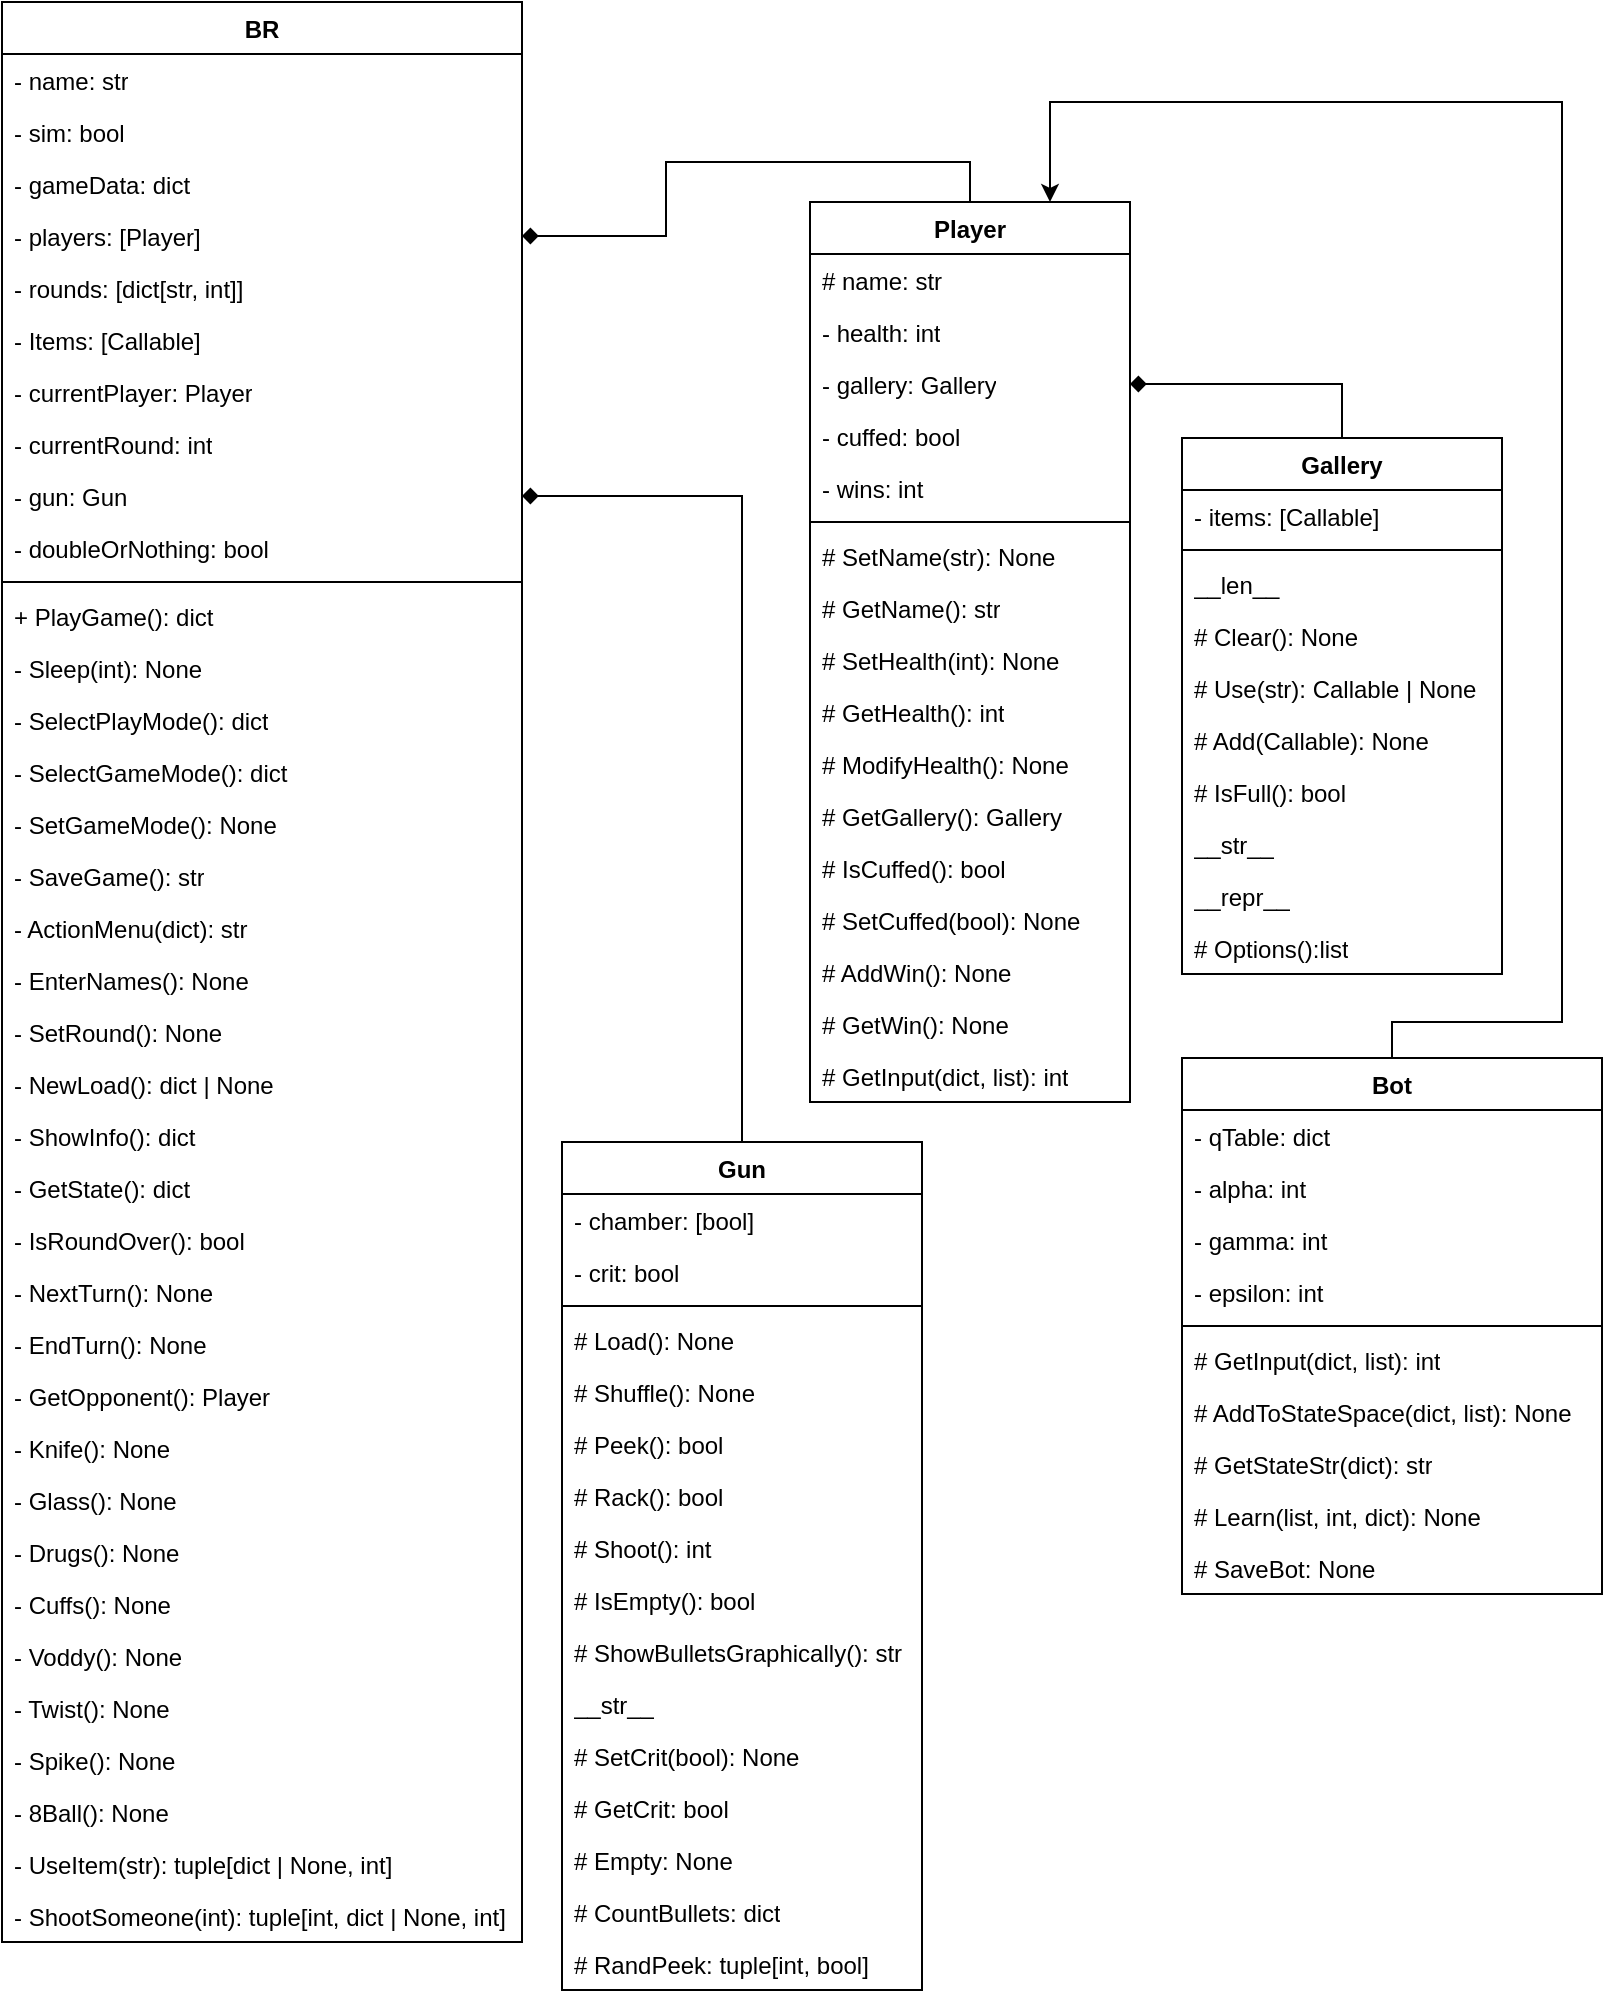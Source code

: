 <mxfile version="24.2.1" type="device">
  <diagram name="Page-1" id="vFmoDZBEKyAavdOSo_Eb">
    <mxGraphModel dx="580" dy="490" grid="1" gridSize="10" guides="1" tooltips="1" connect="1" arrows="1" fold="1" page="1" pageScale="1" pageWidth="827" pageHeight="1169" math="0" shadow="0">
      <root>
        <mxCell id="0" />
        <mxCell id="1" parent="0" />
        <mxCell id="H9SnRW4c3Upq8VRvOPKu-1" value="BR" style="swimlane;fontStyle=1;align=center;verticalAlign=top;childLayout=stackLayout;horizontal=1;startSize=26;horizontalStack=0;resizeParent=1;resizeParentMax=0;resizeLast=0;collapsible=1;marginBottom=0;whiteSpace=wrap;html=1;" parent="1" vertex="1">
          <mxGeometry x="10" y="110" width="260" height="970" as="geometry">
            <mxRectangle x="90" y="150" width="60" height="30" as="alternateBounds" />
          </mxGeometry>
        </mxCell>
        <mxCell id="eFTFK-ehcUdB1LsyZW5m-9" value="- name: str" style="text;strokeColor=none;fillColor=none;align=left;verticalAlign=top;spacingLeft=4;spacingRight=4;overflow=hidden;rotatable=0;points=[[0,0.5],[1,0.5]];portConstraint=eastwest;whiteSpace=wrap;html=1;" parent="H9SnRW4c3Upq8VRvOPKu-1" vertex="1">
          <mxGeometry y="26" width="260" height="26" as="geometry" />
        </mxCell>
        <mxCell id="eFTFK-ehcUdB1LsyZW5m-8" value="- sim: bool" style="text;strokeColor=none;fillColor=none;align=left;verticalAlign=top;spacingLeft=4;spacingRight=4;overflow=hidden;rotatable=0;points=[[0,0.5],[1,0.5]];portConstraint=eastwest;whiteSpace=wrap;html=1;" parent="H9SnRW4c3Upq8VRvOPKu-1" vertex="1">
          <mxGeometry y="52" width="260" height="26" as="geometry" />
        </mxCell>
        <mxCell id="eFTFK-ehcUdB1LsyZW5m-10" value="&lt;div&gt;- gameData: dict&lt;/div&gt;" style="text;strokeColor=none;fillColor=none;align=left;verticalAlign=top;spacingLeft=4;spacingRight=4;overflow=hidden;rotatable=0;points=[[0,0.5],[1,0.5]];portConstraint=eastwest;whiteSpace=wrap;html=1;" parent="H9SnRW4c3Upq8VRvOPKu-1" vertex="1">
          <mxGeometry y="78" width="260" height="26" as="geometry" />
        </mxCell>
        <mxCell id="H9SnRW4c3Upq8VRvOPKu-2" value="- players: [Player]" style="text;strokeColor=none;fillColor=none;align=left;verticalAlign=top;spacingLeft=4;spacingRight=4;overflow=hidden;rotatable=0;points=[[0,0.5],[1,0.5]];portConstraint=eastwest;whiteSpace=wrap;html=1;" parent="H9SnRW4c3Upq8VRvOPKu-1" vertex="1">
          <mxGeometry y="104" width="260" height="26" as="geometry" />
        </mxCell>
        <mxCell id="H9SnRW4c3Upq8VRvOPKu-5" value="- rounds: [dict[str, int]]" style="text;strokeColor=none;fillColor=none;align=left;verticalAlign=top;spacingLeft=4;spacingRight=4;overflow=hidden;rotatable=0;points=[[0,0.5],[1,0.5]];portConstraint=eastwest;whiteSpace=wrap;html=1;" parent="H9SnRW4c3Upq8VRvOPKu-1" vertex="1">
          <mxGeometry y="130" width="260" height="26" as="geometry" />
        </mxCell>
        <mxCell id="H9SnRW4c3Upq8VRvOPKu-6" value="- Items: [Callable]" style="text;strokeColor=none;fillColor=none;align=left;verticalAlign=top;spacingLeft=4;spacingRight=4;overflow=hidden;rotatable=0;points=[[0,0.5],[1,0.5]];portConstraint=eastwest;whiteSpace=wrap;html=1;" parent="H9SnRW4c3Upq8VRvOPKu-1" vertex="1">
          <mxGeometry y="156" width="260" height="26" as="geometry" />
        </mxCell>
        <mxCell id="H9SnRW4c3Upq8VRvOPKu-7" value="- currentPlayer: Player" style="text;strokeColor=none;fillColor=none;align=left;verticalAlign=top;spacingLeft=4;spacingRight=4;overflow=hidden;rotatable=0;points=[[0,0.5],[1,0.5]];portConstraint=eastwest;whiteSpace=wrap;html=1;" parent="H9SnRW4c3Upq8VRvOPKu-1" vertex="1">
          <mxGeometry y="182" width="260" height="26" as="geometry" />
        </mxCell>
        <mxCell id="H9SnRW4c3Upq8VRvOPKu-8" value="- currentRound: int" style="text;strokeColor=none;fillColor=none;align=left;verticalAlign=top;spacingLeft=4;spacingRight=4;overflow=hidden;rotatable=0;points=[[0,0.5],[1,0.5]];portConstraint=eastwest;whiteSpace=wrap;html=1;" parent="H9SnRW4c3Upq8VRvOPKu-1" vertex="1">
          <mxGeometry y="208" width="260" height="26" as="geometry" />
        </mxCell>
        <mxCell id="H9SnRW4c3Upq8VRvOPKu-24" value="- gun: Gun" style="text;strokeColor=none;fillColor=none;align=left;verticalAlign=top;spacingLeft=4;spacingRight=4;overflow=hidden;rotatable=0;points=[[0,0.5],[1,0.5]];portConstraint=eastwest;whiteSpace=wrap;html=1;" parent="H9SnRW4c3Upq8VRvOPKu-1" vertex="1">
          <mxGeometry y="234" width="260" height="26" as="geometry" />
        </mxCell>
        <mxCell id="mQyLiGfO_H3nHgaukquF-1" value="- doubleOrNothing: bool" style="text;strokeColor=none;fillColor=none;align=left;verticalAlign=top;spacingLeft=4;spacingRight=4;overflow=hidden;rotatable=0;points=[[0,0.5],[1,0.5]];portConstraint=eastwest;whiteSpace=wrap;html=1;" parent="H9SnRW4c3Upq8VRvOPKu-1" vertex="1">
          <mxGeometry y="260" width="260" height="26" as="geometry" />
        </mxCell>
        <mxCell id="H9SnRW4c3Upq8VRvOPKu-3" value="" style="line;strokeWidth=1;fillColor=none;align=left;verticalAlign=middle;spacingTop=-1;spacingLeft=3;spacingRight=3;rotatable=0;labelPosition=right;points=[];portConstraint=eastwest;strokeColor=inherit;" parent="H9SnRW4c3Upq8VRvOPKu-1" vertex="1">
          <mxGeometry y="286" width="260" height="8" as="geometry" />
        </mxCell>
        <mxCell id="H9SnRW4c3Upq8VRvOPKu-4" value="+ PlayGame(): dict" style="text;strokeColor=none;fillColor=none;align=left;verticalAlign=top;spacingLeft=4;spacingRight=4;overflow=hidden;rotatable=0;points=[[0,0.5],[1,0.5]];portConstraint=eastwest;whiteSpace=wrap;html=1;" parent="H9SnRW4c3Upq8VRvOPKu-1" vertex="1">
          <mxGeometry y="294" width="260" height="26" as="geometry" />
        </mxCell>
        <mxCell id="eFTFK-ehcUdB1LsyZW5m-52" value="- Sleep(int): None" style="text;strokeColor=none;fillColor=none;align=left;verticalAlign=top;spacingLeft=4;spacingRight=4;overflow=hidden;rotatable=0;points=[[0,0.5],[1,0.5]];portConstraint=eastwest;whiteSpace=wrap;html=1;" parent="H9SnRW4c3Upq8VRvOPKu-1" vertex="1">
          <mxGeometry y="320" width="260" height="26" as="geometry" />
        </mxCell>
        <mxCell id="eFTFK-ehcUdB1LsyZW5m-41" value="- SelectPlayMode(): dict" style="text;strokeColor=none;fillColor=none;align=left;verticalAlign=top;spacingLeft=4;spacingRight=4;overflow=hidden;rotatable=0;points=[[0,0.5],[1,0.5]];portConstraint=eastwest;whiteSpace=wrap;html=1;" parent="H9SnRW4c3Upq8VRvOPKu-1" vertex="1">
          <mxGeometry y="346" width="260" height="26" as="geometry" />
        </mxCell>
        <mxCell id="GTgKv-IojsXoHlCMA9Nf-1" value="- SelectGameMode(): dict" style="text;strokeColor=none;fillColor=none;align=left;verticalAlign=top;spacingLeft=4;spacingRight=4;overflow=hidden;rotatable=0;points=[[0,0.5],[1,0.5]];portConstraint=eastwest;whiteSpace=wrap;html=1;" vertex="1" parent="H9SnRW4c3Upq8VRvOPKu-1">
          <mxGeometry y="372" width="260" height="26" as="geometry" />
        </mxCell>
        <mxCell id="GTgKv-IojsXoHlCMA9Nf-2" value="- SetGameMode(): None" style="text;strokeColor=none;fillColor=none;align=left;verticalAlign=top;spacingLeft=4;spacingRight=4;overflow=hidden;rotatable=0;points=[[0,0.5],[1,0.5]];portConstraint=eastwest;whiteSpace=wrap;html=1;" vertex="1" parent="H9SnRW4c3Upq8VRvOPKu-1">
          <mxGeometry y="398" width="260" height="26" as="geometry" />
        </mxCell>
        <mxCell id="eFTFK-ehcUdB1LsyZW5m-11" value="- SaveGame(): str" style="text;strokeColor=none;fillColor=none;align=left;verticalAlign=top;spacingLeft=4;spacingRight=4;overflow=hidden;rotatable=0;points=[[0,0.5],[1,0.5]];portConstraint=eastwest;whiteSpace=wrap;html=1;" parent="H9SnRW4c3Upq8VRvOPKu-1" vertex="1">
          <mxGeometry y="424" width="260" height="26" as="geometry" />
        </mxCell>
        <mxCell id="mQyLiGfO_H3nHgaukquF-2" value="- ActionMenu(dict): str" style="text;strokeColor=none;fillColor=none;align=left;verticalAlign=top;spacingLeft=4;spacingRight=4;overflow=hidden;rotatable=0;points=[[0,0.5],[1,0.5]];portConstraint=eastwest;whiteSpace=wrap;html=1;" parent="H9SnRW4c3Upq8VRvOPKu-1" vertex="1">
          <mxGeometry y="450" width="260" height="26" as="geometry" />
        </mxCell>
        <mxCell id="eFTFK-ehcUdB1LsyZW5m-12" value="- EnterNames(): None" style="text;strokeColor=none;fillColor=none;align=left;verticalAlign=top;spacingLeft=4;spacingRight=4;overflow=hidden;rotatable=0;points=[[0,0.5],[1,0.5]];portConstraint=eastwest;whiteSpace=wrap;html=1;" parent="H9SnRW4c3Upq8VRvOPKu-1" vertex="1">
          <mxGeometry y="476" width="260" height="26" as="geometry" />
        </mxCell>
        <mxCell id="H9SnRW4c3Upq8VRvOPKu-18" value="- SetRound(): None" style="text;strokeColor=none;fillColor=none;align=left;verticalAlign=top;spacingLeft=4;spacingRight=4;overflow=hidden;rotatable=0;points=[[0,0.5],[1,0.5]];portConstraint=eastwest;whiteSpace=wrap;html=1;" parent="H9SnRW4c3Upq8VRvOPKu-1" vertex="1">
          <mxGeometry y="502" width="260" height="26" as="geometry" />
        </mxCell>
        <mxCell id="eFTFK-ehcUdB1LsyZW5m-1" value="- NewLoad(): dict | None" style="text;strokeColor=none;fillColor=none;align=left;verticalAlign=top;spacingLeft=4;spacingRight=4;overflow=hidden;rotatable=0;points=[[0,0.5],[1,0.5]];portConstraint=eastwest;whiteSpace=wrap;html=1;" parent="H9SnRW4c3Upq8VRvOPKu-1" vertex="1">
          <mxGeometry y="528" width="260" height="26" as="geometry" />
        </mxCell>
        <mxCell id="H9SnRW4c3Upq8VRvOPKu-19" value="- ShowInfo(): dict" style="text;strokeColor=none;fillColor=none;align=left;verticalAlign=top;spacingLeft=4;spacingRight=4;overflow=hidden;rotatable=0;points=[[0,0.5],[1,0.5]];portConstraint=eastwest;whiteSpace=wrap;html=1;" parent="H9SnRW4c3Upq8VRvOPKu-1" vertex="1">
          <mxGeometry y="554" width="260" height="26" as="geometry" />
        </mxCell>
        <mxCell id="eFTFK-ehcUdB1LsyZW5m-43" value="- GetState(): dict" style="text;strokeColor=none;fillColor=none;align=left;verticalAlign=top;spacingLeft=4;spacingRight=4;overflow=hidden;rotatable=0;points=[[0,0.5],[1,0.5]];portConstraint=eastwest;whiteSpace=wrap;html=1;" parent="H9SnRW4c3Upq8VRvOPKu-1" vertex="1">
          <mxGeometry y="580" width="260" height="26" as="geometry" />
        </mxCell>
        <mxCell id="mQyLiGfO_H3nHgaukquF-4" value="- IsRoundOver(): bool" style="text;strokeColor=none;fillColor=none;align=left;verticalAlign=top;spacingLeft=4;spacingRight=4;overflow=hidden;rotatable=0;points=[[0,0.5],[1,0.5]];portConstraint=eastwest;whiteSpace=wrap;html=1;" parent="H9SnRW4c3Upq8VRvOPKu-1" vertex="1">
          <mxGeometry y="606" width="260" height="26" as="geometry" />
        </mxCell>
        <mxCell id="mQyLiGfO_H3nHgaukquF-5" value="- NextTurn(): None" style="text;strokeColor=none;fillColor=none;align=left;verticalAlign=top;spacingLeft=4;spacingRight=4;overflow=hidden;rotatable=0;points=[[0,0.5],[1,0.5]];portConstraint=eastwest;whiteSpace=wrap;html=1;" parent="H9SnRW4c3Upq8VRvOPKu-1" vertex="1">
          <mxGeometry y="632" width="260" height="26" as="geometry" />
        </mxCell>
        <mxCell id="mQyLiGfO_H3nHgaukquF-6" value="- EndTurn(): None" style="text;strokeColor=none;fillColor=none;align=left;verticalAlign=top;spacingLeft=4;spacingRight=4;overflow=hidden;rotatable=0;points=[[0,0.5],[1,0.5]];portConstraint=eastwest;whiteSpace=wrap;html=1;" parent="H9SnRW4c3Upq8VRvOPKu-1" vertex="1">
          <mxGeometry y="658" width="260" height="26" as="geometry" />
        </mxCell>
        <mxCell id="eFTFK-ehcUdB1LsyZW5m-2" value="- GetOpponent(): Player" style="text;strokeColor=none;fillColor=none;align=left;verticalAlign=top;spacingLeft=4;spacingRight=4;overflow=hidden;rotatable=0;points=[[0,0.5],[1,0.5]];portConstraint=eastwest;whiteSpace=wrap;html=1;" parent="H9SnRW4c3Upq8VRvOPKu-1" vertex="1">
          <mxGeometry y="684" width="260" height="26" as="geometry" />
        </mxCell>
        <mxCell id="H9SnRW4c3Upq8VRvOPKu-29" value="- Knife(): None" style="text;strokeColor=none;fillColor=none;align=left;verticalAlign=top;spacingLeft=4;spacingRight=4;overflow=hidden;rotatable=0;points=[[0,0.5],[1,0.5]];portConstraint=eastwest;whiteSpace=wrap;html=1;" parent="H9SnRW4c3Upq8VRvOPKu-1" vertex="1">
          <mxGeometry y="710" width="260" height="26" as="geometry" />
        </mxCell>
        <mxCell id="H9SnRW4c3Upq8VRvOPKu-33" value="- Glass(): None" style="text;strokeColor=none;fillColor=none;align=left;verticalAlign=top;spacingLeft=4;spacingRight=4;overflow=hidden;rotatable=0;points=[[0,0.5],[1,0.5]];portConstraint=eastwest;whiteSpace=wrap;html=1;" parent="H9SnRW4c3Upq8VRvOPKu-1" vertex="1">
          <mxGeometry y="736" width="260" height="26" as="geometry" />
        </mxCell>
        <mxCell id="H9SnRW4c3Upq8VRvOPKu-34" value="- Drugs(): None" style="text;strokeColor=none;fillColor=none;align=left;verticalAlign=top;spacingLeft=4;spacingRight=4;overflow=hidden;rotatable=0;points=[[0,0.5],[1,0.5]];portConstraint=eastwest;whiteSpace=wrap;html=1;" parent="H9SnRW4c3Upq8VRvOPKu-1" vertex="1">
          <mxGeometry y="762" width="260" height="26" as="geometry" />
        </mxCell>
        <mxCell id="H9SnRW4c3Upq8VRvOPKu-35" value="- Cuffs(): None" style="text;strokeColor=none;fillColor=none;align=left;verticalAlign=top;spacingLeft=4;spacingRight=4;overflow=hidden;rotatable=0;points=[[0,0.5],[1,0.5]];portConstraint=eastwest;whiteSpace=wrap;html=1;" parent="H9SnRW4c3Upq8VRvOPKu-1" vertex="1">
          <mxGeometry y="788" width="260" height="26" as="geometry" />
        </mxCell>
        <mxCell id="eFTFK-ehcUdB1LsyZW5m-14" value="- Voddy(): None" style="text;strokeColor=none;fillColor=none;align=left;verticalAlign=top;spacingLeft=4;spacingRight=4;overflow=hidden;rotatable=0;points=[[0,0.5],[1,0.5]];portConstraint=eastwest;whiteSpace=wrap;html=1;" parent="H9SnRW4c3Upq8VRvOPKu-1" vertex="1">
          <mxGeometry y="814" width="260" height="26" as="geometry" />
        </mxCell>
        <mxCell id="GTgKv-IojsXoHlCMA9Nf-3" value="- Twist(): None" style="text;strokeColor=none;fillColor=none;align=left;verticalAlign=top;spacingLeft=4;spacingRight=4;overflow=hidden;rotatable=0;points=[[0,0.5],[1,0.5]];portConstraint=eastwest;whiteSpace=wrap;html=1;" vertex="1" parent="H9SnRW4c3Upq8VRvOPKu-1">
          <mxGeometry y="840" width="260" height="26" as="geometry" />
        </mxCell>
        <mxCell id="GTgKv-IojsXoHlCMA9Nf-4" value="- Spike(): None" style="text;strokeColor=none;fillColor=none;align=left;verticalAlign=top;spacingLeft=4;spacingRight=4;overflow=hidden;rotatable=0;points=[[0,0.5],[1,0.5]];portConstraint=eastwest;whiteSpace=wrap;html=1;" vertex="1" parent="H9SnRW4c3Upq8VRvOPKu-1">
          <mxGeometry y="866" width="260" height="26" as="geometry" />
        </mxCell>
        <mxCell id="GTgKv-IojsXoHlCMA9Nf-5" value="- 8Ball(): None" style="text;strokeColor=none;fillColor=none;align=left;verticalAlign=top;spacingLeft=4;spacingRight=4;overflow=hidden;rotatable=0;points=[[0,0.5],[1,0.5]];portConstraint=eastwest;whiteSpace=wrap;html=1;" vertex="1" parent="H9SnRW4c3Upq8VRvOPKu-1">
          <mxGeometry y="892" width="260" height="26" as="geometry" />
        </mxCell>
        <mxCell id="eFTFK-ehcUdB1LsyZW5m-13" value="- UseItem(str): tuple[dict | None, int]" style="text;strokeColor=none;fillColor=none;align=left;verticalAlign=top;spacingLeft=4;spacingRight=4;overflow=hidden;rotatable=0;points=[[0,0.5],[1,0.5]];portConstraint=eastwest;whiteSpace=wrap;html=1;" parent="H9SnRW4c3Upq8VRvOPKu-1" vertex="1">
          <mxGeometry y="918" width="260" height="26" as="geometry" />
        </mxCell>
        <mxCell id="H9SnRW4c3Upq8VRvOPKu-37" value="- ShootSomeone(int): tuple[int, dict | None, int]" style="text;strokeColor=none;fillColor=none;align=left;verticalAlign=top;spacingLeft=4;spacingRight=4;overflow=hidden;rotatable=0;points=[[0,0.5],[1,0.5]];portConstraint=eastwest;whiteSpace=wrap;html=1;" parent="H9SnRW4c3Upq8VRvOPKu-1" vertex="1">
          <mxGeometry y="944" width="260" height="26" as="geometry" />
        </mxCell>
        <mxCell id="H9SnRW4c3Upq8VRvOPKu-48" style="edgeStyle=orthogonalEdgeStyle;rounded=0;orthogonalLoop=1;jettySize=auto;html=1;exitX=0.5;exitY=0;exitDx=0;exitDy=0;entryX=1;entryY=0.5;entryDx=0;entryDy=0;endArrow=diamond;endFill=1;" parent="1" source="H9SnRW4c3Upq8VRvOPKu-9" target="H9SnRW4c3Upq8VRvOPKu-2" edge="1">
          <mxGeometry relative="1" as="geometry" />
        </mxCell>
        <mxCell id="H9SnRW4c3Upq8VRvOPKu-9" value="Player" style="swimlane;fontStyle=1;align=center;verticalAlign=top;childLayout=stackLayout;horizontal=1;startSize=26;horizontalStack=0;resizeParent=1;resizeParentMax=0;resizeLast=0;collapsible=1;marginBottom=0;whiteSpace=wrap;html=1;" parent="1" vertex="1">
          <mxGeometry x="414" y="210" width="160" height="450" as="geometry" />
        </mxCell>
        <mxCell id="H9SnRW4c3Upq8VRvOPKu-10" value="# name: str" style="text;strokeColor=none;fillColor=none;align=left;verticalAlign=top;spacingLeft=4;spacingRight=4;overflow=hidden;rotatable=0;points=[[0,0.5],[1,0.5]];portConstraint=eastwest;whiteSpace=wrap;html=1;" parent="H9SnRW4c3Upq8VRvOPKu-9" vertex="1">
          <mxGeometry y="26" width="160" height="26" as="geometry" />
        </mxCell>
        <mxCell id="H9SnRW4c3Upq8VRvOPKu-13" value="- health: int" style="text;strokeColor=none;fillColor=none;align=left;verticalAlign=top;spacingLeft=4;spacingRight=4;overflow=hidden;rotatable=0;points=[[0,0.5],[1,0.5]];portConstraint=eastwest;whiteSpace=wrap;html=1;" parent="H9SnRW4c3Upq8VRvOPKu-9" vertex="1">
          <mxGeometry y="52" width="160" height="26" as="geometry" />
        </mxCell>
        <mxCell id="H9SnRW4c3Upq8VRvOPKu-14" value="- gallery: Gallery" style="text;strokeColor=none;fillColor=none;align=left;verticalAlign=top;spacingLeft=4;spacingRight=4;overflow=hidden;rotatable=0;points=[[0,0.5],[1,0.5]];portConstraint=eastwest;whiteSpace=wrap;html=1;" parent="H9SnRW4c3Upq8VRvOPKu-9" vertex="1">
          <mxGeometry y="78" width="160" height="26" as="geometry" />
        </mxCell>
        <mxCell id="H9SnRW4c3Upq8VRvOPKu-36" value="- cuffed: bool" style="text;strokeColor=none;fillColor=none;align=left;verticalAlign=top;spacingLeft=4;spacingRight=4;overflow=hidden;rotatable=0;points=[[0,0.5],[1,0.5]];portConstraint=eastwest;whiteSpace=wrap;html=1;" parent="H9SnRW4c3Upq8VRvOPKu-9" vertex="1">
          <mxGeometry y="104" width="160" height="26" as="geometry" />
        </mxCell>
        <mxCell id="mQyLiGfO_H3nHgaukquF-10" value="- wins: int" style="text;strokeColor=none;fillColor=none;align=left;verticalAlign=top;spacingLeft=4;spacingRight=4;overflow=hidden;rotatable=0;points=[[0,0.5],[1,0.5]];portConstraint=eastwest;whiteSpace=wrap;html=1;" parent="H9SnRW4c3Upq8VRvOPKu-9" vertex="1">
          <mxGeometry y="130" width="160" height="26" as="geometry" />
        </mxCell>
        <mxCell id="H9SnRW4c3Upq8VRvOPKu-11" value="" style="line;strokeWidth=1;fillColor=none;align=left;verticalAlign=middle;spacingTop=-1;spacingLeft=3;spacingRight=3;rotatable=0;labelPosition=right;points=[];portConstraint=eastwest;strokeColor=inherit;" parent="H9SnRW4c3Upq8VRvOPKu-9" vertex="1">
          <mxGeometry y="156" width="160" height="8" as="geometry" />
        </mxCell>
        <mxCell id="H9SnRW4c3Upq8VRvOPKu-12" value="# SetName(str): None" style="text;strokeColor=none;fillColor=none;align=left;verticalAlign=top;spacingLeft=4;spacingRight=4;overflow=hidden;rotatable=0;points=[[0,0.5],[1,0.5]];portConstraint=eastwest;whiteSpace=wrap;html=1;" parent="H9SnRW4c3Upq8VRvOPKu-9" vertex="1">
          <mxGeometry y="164" width="160" height="26" as="geometry" />
        </mxCell>
        <mxCell id="H9SnRW4c3Upq8VRvOPKu-15" value="# GetName(): str" style="text;strokeColor=none;fillColor=none;align=left;verticalAlign=top;spacingLeft=4;spacingRight=4;overflow=hidden;rotatable=0;points=[[0,0.5],[1,0.5]];portConstraint=eastwest;whiteSpace=wrap;html=1;" parent="H9SnRW4c3Upq8VRvOPKu-9" vertex="1">
          <mxGeometry y="190" width="160" height="26" as="geometry" />
        </mxCell>
        <mxCell id="H9SnRW4c3Upq8VRvOPKu-17" value="# SetHealth(int): None" style="text;strokeColor=none;fillColor=none;align=left;verticalAlign=top;spacingLeft=4;spacingRight=4;overflow=hidden;rotatable=0;points=[[0,0.5],[1,0.5]];portConstraint=eastwest;whiteSpace=wrap;html=1;" parent="H9SnRW4c3Upq8VRvOPKu-9" vertex="1">
          <mxGeometry y="216" width="160" height="26" as="geometry" />
        </mxCell>
        <mxCell id="eFTFK-ehcUdB1LsyZW5m-3" value="# GetHealth(): int" style="text;strokeColor=none;fillColor=none;align=left;verticalAlign=top;spacingLeft=4;spacingRight=4;overflow=hidden;rotatable=0;points=[[0,0.5],[1,0.5]];portConstraint=eastwest;whiteSpace=wrap;html=1;" parent="H9SnRW4c3Upq8VRvOPKu-9" vertex="1">
          <mxGeometry y="242" width="160" height="26" as="geometry" />
        </mxCell>
        <mxCell id="H9SnRW4c3Upq8VRvOPKu-16" value="# ModifyHealth(): None" style="text;strokeColor=none;fillColor=none;align=left;verticalAlign=top;spacingLeft=4;spacingRight=4;overflow=hidden;rotatable=0;points=[[0,0.5],[1,0.5]];portConstraint=eastwest;whiteSpace=wrap;html=1;" parent="H9SnRW4c3Upq8VRvOPKu-9" vertex="1">
          <mxGeometry y="268" width="160" height="26" as="geometry" />
        </mxCell>
        <mxCell id="H9SnRW4c3Upq8VRvOPKu-20" value="# GetGallery(): Gallery" style="text;strokeColor=none;fillColor=none;align=left;verticalAlign=top;spacingLeft=4;spacingRight=4;overflow=hidden;rotatable=0;points=[[0,0.5],[1,0.5]];portConstraint=eastwest;whiteSpace=wrap;html=1;" parent="H9SnRW4c3Upq8VRvOPKu-9" vertex="1">
          <mxGeometry y="294" width="160" height="26" as="geometry" />
        </mxCell>
        <mxCell id="mQyLiGfO_H3nHgaukquF-12" value="# IsCuffed(): bool" style="text;strokeColor=none;fillColor=none;align=left;verticalAlign=top;spacingLeft=4;spacingRight=4;overflow=hidden;rotatable=0;points=[[0,0.5],[1,0.5]];portConstraint=eastwest;whiteSpace=wrap;html=1;" parent="H9SnRW4c3Upq8VRvOPKu-9" vertex="1">
          <mxGeometry y="320" width="160" height="26" as="geometry" />
        </mxCell>
        <mxCell id="mQyLiGfO_H3nHgaukquF-13" value="# SetCuffed(bool): None" style="text;strokeColor=none;fillColor=none;align=left;verticalAlign=top;spacingLeft=4;spacingRight=4;overflow=hidden;rotatable=0;points=[[0,0.5],[1,0.5]];portConstraint=eastwest;whiteSpace=wrap;html=1;" parent="H9SnRW4c3Upq8VRvOPKu-9" vertex="1">
          <mxGeometry y="346" width="160" height="26" as="geometry" />
        </mxCell>
        <mxCell id="mQyLiGfO_H3nHgaukquF-14" value="# AddWin(): None" style="text;strokeColor=none;fillColor=none;align=left;verticalAlign=top;spacingLeft=4;spacingRight=4;overflow=hidden;rotatable=0;points=[[0,0.5],[1,0.5]];portConstraint=eastwest;whiteSpace=wrap;html=1;" parent="H9SnRW4c3Upq8VRvOPKu-9" vertex="1">
          <mxGeometry y="372" width="160" height="26" as="geometry" />
        </mxCell>
        <mxCell id="eFTFK-ehcUdB1LsyZW5m-21" value="# GetWin(): None" style="text;strokeColor=none;fillColor=none;align=left;verticalAlign=top;spacingLeft=4;spacingRight=4;overflow=hidden;rotatable=0;points=[[0,0.5],[1,0.5]];portConstraint=eastwest;whiteSpace=wrap;html=1;" parent="H9SnRW4c3Upq8VRvOPKu-9" vertex="1">
          <mxGeometry y="398" width="160" height="26" as="geometry" />
        </mxCell>
        <mxCell id="eFTFK-ehcUdB1LsyZW5m-4" value="# GetInput(dict, list): int" style="text;strokeColor=none;fillColor=none;align=left;verticalAlign=top;spacingLeft=4;spacingRight=4;overflow=hidden;rotatable=0;points=[[0,0.5],[1,0.5]];portConstraint=eastwest;whiteSpace=wrap;html=1;" parent="H9SnRW4c3Upq8VRvOPKu-9" vertex="1">
          <mxGeometry y="424" width="160" height="26" as="geometry" />
        </mxCell>
        <mxCell id="H9SnRW4c3Upq8VRvOPKu-50" style="edgeStyle=orthogonalEdgeStyle;rounded=0;orthogonalLoop=1;jettySize=auto;html=1;entryX=1;entryY=0.5;entryDx=0;entryDy=0;endArrow=diamond;endFill=1;" parent="1" source="H9SnRW4c3Upq8VRvOPKu-25" target="H9SnRW4c3Upq8VRvOPKu-24" edge="1">
          <mxGeometry relative="1" as="geometry" />
        </mxCell>
        <mxCell id="H9SnRW4c3Upq8VRvOPKu-25" value="Gun" style="swimlane;fontStyle=1;align=center;verticalAlign=top;childLayout=stackLayout;horizontal=1;startSize=26;horizontalStack=0;resizeParent=1;resizeParentMax=0;resizeLast=0;collapsible=1;marginBottom=0;whiteSpace=wrap;html=1;" parent="1" vertex="1">
          <mxGeometry x="290" y="680" width="180" height="424" as="geometry" />
        </mxCell>
        <mxCell id="H9SnRW4c3Upq8VRvOPKu-26" value="- chamber: [bool]" style="text;strokeColor=none;fillColor=none;align=left;verticalAlign=top;spacingLeft=4;spacingRight=4;overflow=hidden;rotatable=0;points=[[0,0.5],[1,0.5]];portConstraint=eastwest;whiteSpace=wrap;html=1;" parent="H9SnRW4c3Upq8VRvOPKu-25" vertex="1">
          <mxGeometry y="26" width="180" height="26" as="geometry" />
        </mxCell>
        <mxCell id="H9SnRW4c3Upq8VRvOPKu-32" value="- crit: bool" style="text;strokeColor=none;fillColor=none;align=left;verticalAlign=top;spacingLeft=4;spacingRight=4;overflow=hidden;rotatable=0;points=[[0,0.5],[1,0.5]];portConstraint=eastwest;whiteSpace=wrap;html=1;" parent="H9SnRW4c3Upq8VRvOPKu-25" vertex="1">
          <mxGeometry y="52" width="180" height="26" as="geometry" />
        </mxCell>
        <mxCell id="H9SnRW4c3Upq8VRvOPKu-27" value="" style="line;strokeWidth=1;fillColor=none;align=left;verticalAlign=middle;spacingTop=-1;spacingLeft=3;spacingRight=3;rotatable=0;labelPosition=right;points=[];portConstraint=eastwest;strokeColor=inherit;" parent="H9SnRW4c3Upq8VRvOPKu-25" vertex="1">
          <mxGeometry y="78" width="180" height="8" as="geometry" />
        </mxCell>
        <mxCell id="H9SnRW4c3Upq8VRvOPKu-28" value="# Load(): None" style="text;strokeColor=none;fillColor=none;align=left;verticalAlign=top;spacingLeft=4;spacingRight=4;overflow=hidden;rotatable=0;points=[[0,0.5],[1,0.5]];portConstraint=eastwest;whiteSpace=wrap;html=1;" parent="H9SnRW4c3Upq8VRvOPKu-25" vertex="1">
          <mxGeometry y="86" width="180" height="26" as="geometry" />
        </mxCell>
        <mxCell id="BoNSWURVBQbh1B5peGJ--2" value="# Shuffle(): None" style="text;strokeColor=none;fillColor=none;align=left;verticalAlign=top;spacingLeft=4;spacingRight=4;overflow=hidden;rotatable=0;points=[[0,0.5],[1,0.5]];portConstraint=eastwest;whiteSpace=wrap;html=1;" parent="H9SnRW4c3Upq8VRvOPKu-25" vertex="1">
          <mxGeometry y="112" width="180" height="26" as="geometry" />
        </mxCell>
        <mxCell id="H9SnRW4c3Upq8VRvOPKu-30" value="# Peek(): bool" style="text;strokeColor=none;fillColor=none;align=left;verticalAlign=top;spacingLeft=4;spacingRight=4;overflow=hidden;rotatable=0;points=[[0,0.5],[1,0.5]];portConstraint=eastwest;whiteSpace=wrap;html=1;" parent="H9SnRW4c3Upq8VRvOPKu-25" vertex="1">
          <mxGeometry y="138" width="180" height="26" as="geometry" />
        </mxCell>
        <mxCell id="H9SnRW4c3Upq8VRvOPKu-31" value="# Rack(): bool" style="text;strokeColor=none;fillColor=none;align=left;verticalAlign=top;spacingLeft=4;spacingRight=4;overflow=hidden;rotatable=0;points=[[0,0.5],[1,0.5]];portConstraint=eastwest;whiteSpace=wrap;html=1;" parent="H9SnRW4c3Upq8VRvOPKu-25" vertex="1">
          <mxGeometry y="164" width="180" height="26" as="geometry" />
        </mxCell>
        <mxCell id="H9SnRW4c3Upq8VRvOPKu-38" value="# Shoot(): int" style="text;strokeColor=none;fillColor=none;align=left;verticalAlign=top;spacingLeft=4;spacingRight=4;overflow=hidden;rotatable=0;points=[[0,0.5],[1,0.5]];portConstraint=eastwest;whiteSpace=wrap;html=1;" parent="H9SnRW4c3Upq8VRvOPKu-25" vertex="1">
          <mxGeometry y="190" width="180" height="26" as="geometry" />
        </mxCell>
        <mxCell id="H9SnRW4c3Upq8VRvOPKu-39" value="# IsEmpty(): bool" style="text;strokeColor=none;fillColor=none;align=left;verticalAlign=top;spacingLeft=4;spacingRight=4;overflow=hidden;rotatable=0;points=[[0,0.5],[1,0.5]];portConstraint=eastwest;whiteSpace=wrap;html=1;" parent="H9SnRW4c3Upq8VRvOPKu-25" vertex="1">
          <mxGeometry y="216" width="180" height="26" as="geometry" />
        </mxCell>
        <mxCell id="eFTFK-ehcUdB1LsyZW5m-17" value="# ShowBulletsGraphically(): str" style="text;strokeColor=none;fillColor=none;align=left;verticalAlign=top;spacingLeft=4;spacingRight=4;overflow=hidden;rotatable=0;points=[[0,0.5],[1,0.5]];portConstraint=eastwest;whiteSpace=wrap;html=1;" parent="H9SnRW4c3Upq8VRvOPKu-25" vertex="1">
          <mxGeometry y="242" width="180" height="26" as="geometry" />
        </mxCell>
        <mxCell id="eFTFK-ehcUdB1LsyZW5m-15" value="__str__" style="text;strokeColor=none;fillColor=none;align=left;verticalAlign=top;spacingLeft=4;spacingRight=4;overflow=hidden;rotatable=0;points=[[0,0.5],[1,0.5]];portConstraint=eastwest;whiteSpace=wrap;html=1;" parent="H9SnRW4c3Upq8VRvOPKu-25" vertex="1">
          <mxGeometry y="268" width="180" height="26" as="geometry" />
        </mxCell>
        <mxCell id="eFTFK-ehcUdB1LsyZW5m-5" value="# SetCrit(bool): None" style="text;strokeColor=none;fillColor=none;align=left;verticalAlign=top;spacingLeft=4;spacingRight=4;overflow=hidden;rotatable=0;points=[[0,0.5],[1,0.5]];portConstraint=eastwest;whiteSpace=wrap;html=1;" parent="H9SnRW4c3Upq8VRvOPKu-25" vertex="1">
          <mxGeometry y="294" width="180" height="26" as="geometry" />
        </mxCell>
        <mxCell id="eFTFK-ehcUdB1LsyZW5m-6" value="# GetCrit: bool" style="text;strokeColor=none;fillColor=none;align=left;verticalAlign=top;spacingLeft=4;spacingRight=4;overflow=hidden;rotatable=0;points=[[0,0.5],[1,0.5]];portConstraint=eastwest;whiteSpace=wrap;html=1;" parent="H9SnRW4c3Upq8VRvOPKu-25" vertex="1">
          <mxGeometry y="320" width="180" height="26" as="geometry" />
        </mxCell>
        <mxCell id="eFTFK-ehcUdB1LsyZW5m-18" value="# Empty: None" style="text;strokeColor=none;fillColor=none;align=left;verticalAlign=top;spacingLeft=4;spacingRight=4;overflow=hidden;rotatable=0;points=[[0,0.5],[1,0.5]];portConstraint=eastwest;whiteSpace=wrap;html=1;" parent="H9SnRW4c3Upq8VRvOPKu-25" vertex="1">
          <mxGeometry y="346" width="180" height="26" as="geometry" />
        </mxCell>
        <mxCell id="eFTFK-ehcUdB1LsyZW5m-42" value="# CountBullets: dict" style="text;strokeColor=none;fillColor=none;align=left;verticalAlign=top;spacingLeft=4;spacingRight=4;overflow=hidden;rotatable=0;points=[[0,0.5],[1,0.5]];portConstraint=eastwest;whiteSpace=wrap;html=1;" parent="H9SnRW4c3Upq8VRvOPKu-25" vertex="1">
          <mxGeometry y="372" width="180" height="26" as="geometry" />
        </mxCell>
        <mxCell id="GTgKv-IojsXoHlCMA9Nf-6" value="# RandPeek: tuple[int, bool]" style="text;strokeColor=none;fillColor=none;align=left;verticalAlign=top;spacingLeft=4;spacingRight=4;overflow=hidden;rotatable=0;points=[[0,0.5],[1,0.5]];portConstraint=eastwest;whiteSpace=wrap;html=1;" vertex="1" parent="H9SnRW4c3Upq8VRvOPKu-25">
          <mxGeometry y="398" width="180" height="26" as="geometry" />
        </mxCell>
        <mxCell id="H9SnRW4c3Upq8VRvOPKu-47" style="edgeStyle=orthogonalEdgeStyle;rounded=0;orthogonalLoop=1;jettySize=auto;html=1;exitX=0.5;exitY=0;exitDx=0;exitDy=0;entryX=1;entryY=0.5;entryDx=0;entryDy=0;endArrow=diamond;endFill=1;" parent="1" source="H9SnRW4c3Upq8VRvOPKu-40" target="H9SnRW4c3Upq8VRvOPKu-14" edge="1">
          <mxGeometry relative="1" as="geometry" />
        </mxCell>
        <mxCell id="H9SnRW4c3Upq8VRvOPKu-40" value="Gallery" style="swimlane;fontStyle=1;align=center;verticalAlign=top;childLayout=stackLayout;horizontal=1;startSize=26;horizontalStack=0;resizeParent=1;resizeParentMax=0;resizeLast=0;collapsible=1;marginBottom=0;whiteSpace=wrap;html=1;" parent="1" vertex="1">
          <mxGeometry x="600" y="328" width="160" height="268" as="geometry" />
        </mxCell>
        <mxCell id="H9SnRW4c3Upq8VRvOPKu-41" value="- items: [Callable]" style="text;strokeColor=none;fillColor=none;align=left;verticalAlign=top;spacingLeft=4;spacingRight=4;overflow=hidden;rotatable=0;points=[[0,0.5],[1,0.5]];portConstraint=eastwest;whiteSpace=wrap;html=1;" parent="H9SnRW4c3Upq8VRvOPKu-40" vertex="1">
          <mxGeometry y="26" width="160" height="26" as="geometry" />
        </mxCell>
        <mxCell id="H9SnRW4c3Upq8VRvOPKu-42" value="" style="line;strokeWidth=1;fillColor=none;align=left;verticalAlign=middle;spacingTop=-1;spacingLeft=3;spacingRight=3;rotatable=0;labelPosition=right;points=[];portConstraint=eastwest;strokeColor=inherit;" parent="H9SnRW4c3Upq8VRvOPKu-40" vertex="1">
          <mxGeometry y="52" width="160" height="8" as="geometry" />
        </mxCell>
        <mxCell id="H9SnRW4c3Upq8VRvOPKu-43" value="__len__" style="text;strokeColor=none;fillColor=none;align=left;verticalAlign=top;spacingLeft=4;spacingRight=4;overflow=hidden;rotatable=0;points=[[0,0.5],[1,0.5]];portConstraint=eastwest;whiteSpace=wrap;html=1;" parent="H9SnRW4c3Upq8VRvOPKu-40" vertex="1">
          <mxGeometry y="60" width="160" height="26" as="geometry" />
        </mxCell>
        <mxCell id="H9SnRW4c3Upq8VRvOPKu-22" value="&lt;div&gt;# Clear(): None&lt;/div&gt;" style="text;strokeColor=none;fillColor=none;align=left;verticalAlign=top;spacingLeft=4;spacingRight=4;overflow=hidden;rotatable=0;points=[[0,0.5],[1,0.5]];portConstraint=eastwest;whiteSpace=wrap;html=1;" parent="H9SnRW4c3Upq8VRvOPKu-40" vertex="1">
          <mxGeometry y="86" width="160" height="26" as="geometry" />
        </mxCell>
        <mxCell id="H9SnRW4c3Upq8VRvOPKu-44" value="&lt;div&gt;# Use(str): Callable | None&lt;/div&gt;" style="text;strokeColor=none;fillColor=none;align=left;verticalAlign=top;spacingLeft=4;spacingRight=4;overflow=hidden;rotatable=0;points=[[0,0.5],[1,0.5]];portConstraint=eastwest;whiteSpace=wrap;html=1;" parent="H9SnRW4c3Upq8VRvOPKu-40" vertex="1">
          <mxGeometry y="112" width="160" height="26" as="geometry" />
        </mxCell>
        <mxCell id="H9SnRW4c3Upq8VRvOPKu-45" value="&lt;div&gt;# Add(Callable): None&lt;br&gt;&lt;/div&gt;" style="text;strokeColor=none;fillColor=none;align=left;verticalAlign=top;spacingLeft=4;spacingRight=4;overflow=hidden;rotatable=0;points=[[0,0.5],[1,0.5]];portConstraint=eastwest;whiteSpace=wrap;html=1;" parent="H9SnRW4c3Upq8VRvOPKu-40" vertex="1">
          <mxGeometry y="138" width="160" height="26" as="geometry" />
        </mxCell>
        <mxCell id="H9SnRW4c3Upq8VRvOPKu-46" value="&lt;div&gt;# IsFull(): bool&lt;br&gt;&lt;/div&gt;" style="text;strokeColor=none;fillColor=none;align=left;verticalAlign=top;spacingLeft=4;spacingRight=4;overflow=hidden;rotatable=0;points=[[0,0.5],[1,0.5]];portConstraint=eastwest;whiteSpace=wrap;html=1;" parent="H9SnRW4c3Upq8VRvOPKu-40" vertex="1">
          <mxGeometry y="164" width="160" height="26" as="geometry" />
        </mxCell>
        <mxCell id="eFTFK-ehcUdB1LsyZW5m-7" value="__str__" style="text;strokeColor=none;fillColor=none;align=left;verticalAlign=top;spacingLeft=4;spacingRight=4;overflow=hidden;rotatable=0;points=[[0,0.5],[1,0.5]];portConstraint=eastwest;whiteSpace=wrap;html=1;" parent="H9SnRW4c3Upq8VRvOPKu-40" vertex="1">
          <mxGeometry y="190" width="160" height="26" as="geometry" />
        </mxCell>
        <mxCell id="eFTFK-ehcUdB1LsyZW5m-19" value="__repr__" style="text;strokeColor=none;fillColor=none;align=left;verticalAlign=top;spacingLeft=4;spacingRight=4;overflow=hidden;rotatable=0;points=[[0,0.5],[1,0.5]];portConstraint=eastwest;whiteSpace=wrap;html=1;" parent="H9SnRW4c3Upq8VRvOPKu-40" vertex="1">
          <mxGeometry y="216" width="160" height="26" as="geometry" />
        </mxCell>
        <mxCell id="eFTFK-ehcUdB1LsyZW5m-47" value="# Options():list" style="text;strokeColor=none;fillColor=none;align=left;verticalAlign=top;spacingLeft=4;spacingRight=4;overflow=hidden;rotatable=0;points=[[0,0.5],[1,0.5]];portConstraint=eastwest;whiteSpace=wrap;html=1;" parent="H9SnRW4c3Upq8VRvOPKu-40" vertex="1">
          <mxGeometry y="242" width="160" height="26" as="geometry" />
        </mxCell>
        <mxCell id="eFTFK-ehcUdB1LsyZW5m-40" style="edgeStyle=orthogonalEdgeStyle;rounded=0;orthogonalLoop=1;jettySize=auto;html=1;exitX=0.5;exitY=0;exitDx=0;exitDy=0;entryX=0.75;entryY=0;entryDx=0;entryDy=0;" parent="1" source="eFTFK-ehcUdB1LsyZW5m-22" target="H9SnRW4c3Upq8VRvOPKu-9" edge="1">
          <mxGeometry relative="1" as="geometry">
            <mxPoint x="600" y="200" as="targetPoint" />
            <Array as="points">
              <mxPoint x="705" y="620" />
              <mxPoint x="790" y="620" />
              <mxPoint x="790" y="160" />
              <mxPoint x="534" y="160" />
            </Array>
          </mxGeometry>
        </mxCell>
        <mxCell id="eFTFK-ehcUdB1LsyZW5m-22" value="Bot" style="swimlane;fontStyle=1;align=center;verticalAlign=top;childLayout=stackLayout;horizontal=1;startSize=26;horizontalStack=0;resizeParent=1;resizeParentMax=0;resizeLast=0;collapsible=1;marginBottom=0;whiteSpace=wrap;html=1;" parent="1" vertex="1">
          <mxGeometry x="600" y="638" width="210" height="268" as="geometry" />
        </mxCell>
        <mxCell id="eFTFK-ehcUdB1LsyZW5m-48" value="- qTable: dict" style="text;strokeColor=none;fillColor=none;align=left;verticalAlign=top;spacingLeft=4;spacingRight=4;overflow=hidden;rotatable=0;points=[[0,0.5],[1,0.5]];portConstraint=eastwest;whiteSpace=wrap;html=1;" parent="eFTFK-ehcUdB1LsyZW5m-22" vertex="1">
          <mxGeometry y="26" width="210" height="26" as="geometry" />
        </mxCell>
        <mxCell id="eFTFK-ehcUdB1LsyZW5m-49" value="- alpha: int" style="text;strokeColor=none;fillColor=none;align=left;verticalAlign=top;spacingLeft=4;spacingRight=4;overflow=hidden;rotatable=0;points=[[0,0.5],[1,0.5]];portConstraint=eastwest;whiteSpace=wrap;html=1;" parent="eFTFK-ehcUdB1LsyZW5m-22" vertex="1">
          <mxGeometry y="52" width="210" height="26" as="geometry" />
        </mxCell>
        <mxCell id="eFTFK-ehcUdB1LsyZW5m-50" value="- gamma: int" style="text;strokeColor=none;fillColor=none;align=left;verticalAlign=top;spacingLeft=4;spacingRight=4;overflow=hidden;rotatable=0;points=[[0,0.5],[1,0.5]];portConstraint=eastwest;whiteSpace=wrap;html=1;" parent="eFTFK-ehcUdB1LsyZW5m-22" vertex="1">
          <mxGeometry y="78" width="210" height="26" as="geometry" />
        </mxCell>
        <mxCell id="eFTFK-ehcUdB1LsyZW5m-51" value="- epsilon: int" style="text;strokeColor=none;fillColor=none;align=left;verticalAlign=top;spacingLeft=4;spacingRight=4;overflow=hidden;rotatable=0;points=[[0,0.5],[1,0.5]];portConstraint=eastwest;whiteSpace=wrap;html=1;" parent="eFTFK-ehcUdB1LsyZW5m-22" vertex="1">
          <mxGeometry y="104" width="210" height="26" as="geometry" />
        </mxCell>
        <mxCell id="eFTFK-ehcUdB1LsyZW5m-28" value="" style="line;strokeWidth=1;fillColor=none;align=left;verticalAlign=middle;spacingTop=-1;spacingLeft=3;spacingRight=3;rotatable=0;labelPosition=right;points=[];portConstraint=eastwest;strokeColor=inherit;" parent="eFTFK-ehcUdB1LsyZW5m-22" vertex="1">
          <mxGeometry y="130" width="210" height="8" as="geometry" />
        </mxCell>
        <mxCell id="eFTFK-ehcUdB1LsyZW5m-39" value="# GetInput(dict, list): int" style="text;strokeColor=none;fillColor=none;align=left;verticalAlign=top;spacingLeft=4;spacingRight=4;overflow=hidden;rotatable=0;points=[[0,0.5],[1,0.5]];portConstraint=eastwest;whiteSpace=wrap;html=1;" parent="eFTFK-ehcUdB1LsyZW5m-22" vertex="1">
          <mxGeometry y="138" width="210" height="26" as="geometry" />
        </mxCell>
        <mxCell id="eFTFK-ehcUdB1LsyZW5m-44" value="# AddToStateSpace(dict, list): None" style="text;strokeColor=none;fillColor=none;align=left;verticalAlign=top;spacingLeft=4;spacingRight=4;overflow=hidden;rotatable=0;points=[[0,0.5],[1,0.5]];portConstraint=eastwest;whiteSpace=wrap;html=1;" parent="eFTFK-ehcUdB1LsyZW5m-22" vertex="1">
          <mxGeometry y="164" width="210" height="26" as="geometry" />
        </mxCell>
        <mxCell id="2XZwLZnj-sorBRBU5Ezu-1" value="# GetStateStr(dict): str" style="text;strokeColor=none;fillColor=none;align=left;verticalAlign=top;spacingLeft=4;spacingRight=4;overflow=hidden;rotatable=0;points=[[0,0.5],[1,0.5]];portConstraint=eastwest;whiteSpace=wrap;html=1;" parent="eFTFK-ehcUdB1LsyZW5m-22" vertex="1">
          <mxGeometry y="190" width="210" height="26" as="geometry" />
        </mxCell>
        <mxCell id="eFTFK-ehcUdB1LsyZW5m-45" value="# Learn(list, int, dict): None" style="text;strokeColor=none;fillColor=none;align=left;verticalAlign=top;spacingLeft=4;spacingRight=4;overflow=hidden;rotatable=0;points=[[0,0.5],[1,0.5]];portConstraint=eastwest;whiteSpace=wrap;html=1;" parent="eFTFK-ehcUdB1LsyZW5m-22" vertex="1">
          <mxGeometry y="216" width="210" height="26" as="geometry" />
        </mxCell>
        <mxCell id="eFTFK-ehcUdB1LsyZW5m-46" value="# SaveBot: None" style="text;strokeColor=none;fillColor=none;align=left;verticalAlign=top;spacingLeft=4;spacingRight=4;overflow=hidden;rotatable=0;points=[[0,0.5],[1,0.5]];portConstraint=eastwest;whiteSpace=wrap;html=1;" parent="eFTFK-ehcUdB1LsyZW5m-22" vertex="1">
          <mxGeometry y="242" width="210" height="26" as="geometry" />
        </mxCell>
      </root>
    </mxGraphModel>
  </diagram>
</mxfile>
